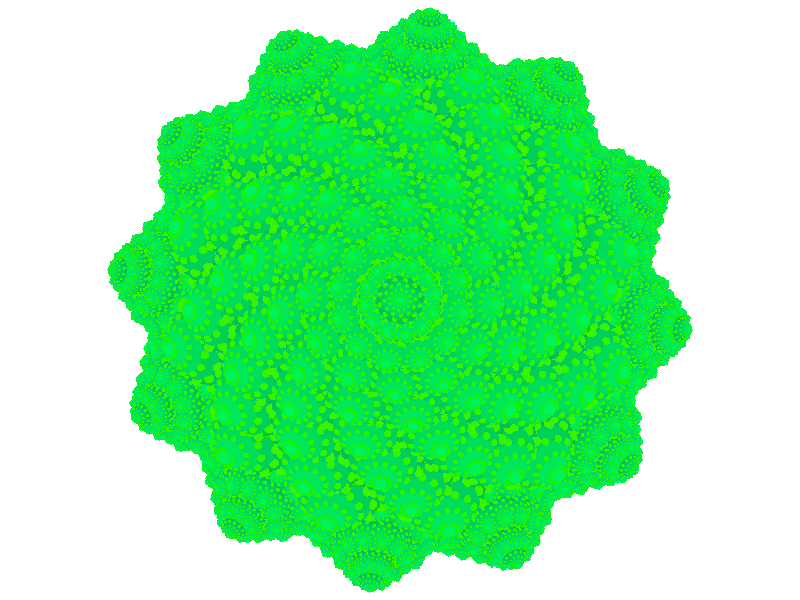 // Persistence of Vision Ray Tracer Scene Description File

#version 3.6; // current version is 3.8

/* 
Information on Pov-Ray:
 
My personal introduction into Pov-Ray was the excellent book "3D-Welten, professionelle Animationen und fotorealistische Grafiken mit Raytracing" from 
Toni Lama by Carl Hanser Verlag München Wien, 2004. Apart of that I recommend the Pov-Ray-homepage (http://www.povray.org).

Further information on Pov-Ray can be found at https://sus.ziti.uni-heidelberg.de/Lehre/WS2021_Tools/POVRAY/POVRAY_PeterFischer.pdf,  
https://wiki.povray.org/content/Main_Page, https://de.wikibooks.org/wiki/Raytracing_mit_POV-Ray or, in german language, here: https://www.f-lohmueller.de/pov_tut/pov__ger.htm
*/ 
 
/*
---------------------------------------------------Modeling approach---------------------------------------------- 
This case deviates from my usual approach of modeling the complete fractal in nested loops, since there are so many elements in one single layer. Therefore 
I am first modeling one single structural element, a rosette. These rosettes are then arranged in a spiral way constituting the main plant body. The outer-most layer of 
rosettes is the surrounded by one ring of main plant bodies. 

That's not perfect however - feel free to build a more uniform model... 
*/ 
                

//-----------------------------------Scene settings (Camera, light, background)-------------------------------------------------

global_settings {
    assumed_gamma 1.0
    max_trace_level 5
}

background { 
    color rgb <1, 1, 1> 
}


#declare Hauptkameray = camera {
    location  <0, 110, 0>
    right     x*image_width/image_height
    look_at   <0, 0,  0>
}

camera {
    Hauptkameray
}

// create a regular point light source
light_source {
    0*x                  // light's position (translated below)
    color rgb <1,1,1>    // light's color
    translate <-100, 100, 300>
}
light_source {
    0*x                  // light's position (translated below)
    color rgb <1,1,1>    // light's color
    translate <0, 100, 300>
}
light_source {
     0*x                  // light's position (translated below)
    color rgb <1,1,1>    // light's color
    translate <-400, 20, -400>
}

//-----------------------Definition of initial parameters------------------------------------------------


#declare P0 = <0, 5, 0>;                //Central start position
#declare Anglexy = 0;                  //Rotation around z-axis
#declare Anglez = 0;                   //Rotation around y-axis
#declare Distance = 0.7;

//------------------------------------------------Definition of main structural element (rosette)--------------------------

#declare Rosette = union {

    #declare Angle0 = 0;

    #declare ticker2 = 1;               //The first loop defines 12 repetitions of a given spiral arm
    #while ( ticker2 <13)

        #declare ticker = 1;            //The second loop defines the length of a spiral arm (6 elements). 
        #while ( ticker <6)
            
            #declare Distance = 0.9 * ticker; 
            #declare Anglez = Angle0 +  11 * ticker;
            #declare P1=<P0.x + (Distance * (cos(radians(Anglez)))), P0.y - ticker * 0.7 - ticker * ticker * 0.05, P0.z + (sin(radians(Anglez)) * Distance)>;

            sphere {
                <0, 0, 0> 0.3       // radius of sphere
                scale <0.25 + ticker *0.35 - ticker * ticker *0.005, 0.25 + ticker *0.35- ticker * ticker *0.005, 0.25 + ticker *0.35- ticker * ticker *0.005>
                translate P1
                texture {
                    pigment {
                        color rgb <0.01 * ticker, 0.9,0>     // solid color pigment
                    }
                    normal { 
                        bumps 1 scale 0.05 
                    }
                    finish {
                        ambient 0.4          // ambient surface reflection color [0.1]
                        diffuse 0.9          // amount [0.6]
                        brilliance 1.0       // tightness of diffuse illumination [1.0]
                        phong 0.5          // amount [0.0]
                    } // finish
                }
            } 

        #declare ticker = ticker + 1; 
        #end

        #declare Angle0 = Angle0 + 30;

    #declare ticker2 = ticker2 + 1; 
    #end

    #declare Anglez = 0;
    #declare Angle0 = 20;

    #declare ticker2 = 1;                    //The first loop defines 12 repetitions of a given spiral arm
    #while ( ticker2 <13)

        #declare ticker = 0;                //The second loop defines the length of a spiral arm (6 elements). 
        #while ( ticker <6)
        
            #declare Distance = 0.8 * ticker; 
            #declare Anglez = Angle0 +  11 * ticker;

            #declare P1=<P0.x + (Distance * (cos(radians(Anglez)))), P0.y - 0.8 - ticker * 0.6 - ticker * ticker * 0.095, P0.z + (sin(radians(Anglez)) * Distance)>;
            sphere {
                <0, 0, 0> 0.3       // radius of sphere
                scale <2 + ticker *0.55 - ticker * ticker *0.005, 2 + ticker *0.55- ticker * ticker *0.005, 2 + ticker *0.55- ticker * ticker *0.005>
                translate P1
                texture {
                    pigment {
                        color rgb <0,0.9- 0.09 * ticker, 0.1>     // solid color pigment
                    }
                    normal { 
                        bumps 0.5 scale 0.05 
                    }
                    finish {
                        ambient 0.2          // ambient surface reflection color [0.1]
                        diffuse 0.6          // amount [0.6]
                        brilliance 1.0       // tightness of diffuse illumination [1.0]
                        phong 0.1          // amount [0.0]
                    } // finish
                }
            } 

        #declare ticker = ticker + 1; 
        #end

        #declare Angle0 = Angle0 + 30;

    #declare ticker2 = ticker2 + 1; 
    #end
 
} 

//------------------------------------arrangement of rosettes into the main plant body---------------------------------------------
    
#declare Kohl = union {
    object {Rosette
    translate <0, 2.5, 0>
    }


    #declare Angle0 = 0;
    #declare Anglez = 0;

    #declare ticker2 = 1;               //The first loop defines 12 repetitions of a given spiral arm
    #while ( ticker2 <13)

        #declare ticker = 1;            //The second loop defines the length of a spiral arm (6 elements). 
        #while ( ticker <9)
        
            #declare Distance = 3.5 * ticker + 0.5 * ticker* ticker; 
            #declare Anglez = Angle0 +  9 * ticker;
            #declare P1=<P0.x + (Distance * (cos(radians(Anglez)))), P0.y  - ticker * 4.9- ticker * ticker*0.61, P0.z + (sin(radians(Anglez)) * Distance)>;

            object {
                Rosette
                scale <0.65 + ticker *0.35 - ticker * ticker *0.005, 0.65 + ticker *0.35- ticker * ticker *0.005, 0.65 + ticker *0.35- ticker * ticker *0.005>
                rotate <0, 0, 35>
                rotate <0, 180 - Anglez, 0>
                translate P1
            } 
 
  

        #declare ticker = ticker + 1; 
        #end

        #declare Angle0 = Angle0 + 30;

    #declare ticker2 = ticker2 + 1; 
    #end
}


object {
    Kohl
    translate <0, 0, 0>
}

//------------------------------The outer layer of rosettes is followed by an outer level of the complete plant bodies reduced in size--------------------------

//Basically it should also be possible to use these "complete plant bodies to build up the complete model. 

#declare Angle0 = 15;
#declare Anglez = 0;

#declare ticker2 = 1;                     //The first loop defines 12 repetitions of a given spiral arm
#while ( ticker2 <13)

    #declare ticker = 1;                  //The second loop defines the length of a spiral arm (1 element). 
    #while ( ticker <2)
 
        #declare Distance = 87.5 * ticker + 1.5 * ticker* ticker; 
        #declare Anglez = Angle0 +  9 * ticker;
        #declare P1=<P0.x + (Distance * (cos(radians(Anglez)))), P0.y  - ticker * 90- ticker * ticker*1.2, P0.z + (sin(radians(Anglez)) * Distance)>;

        object {
            Kohl
            scale <0.65 + ticker *0.35 - ticker * ticker *0.005, 0.65 + ticker *0.35- ticker * ticker *0.005, 0.65 + ticker *0.35- ticker * ticker *0.005>
            rotate <0, 0, 35>
            rotate <0, 180 - Anglez, 0>
            translate P1
        } 

    #declare ticker = ticker + 1; 
    #end

    #declare Angle0 = Angle0 + 30;

#declare ticker2 = ticker2 + 1; 
#end


